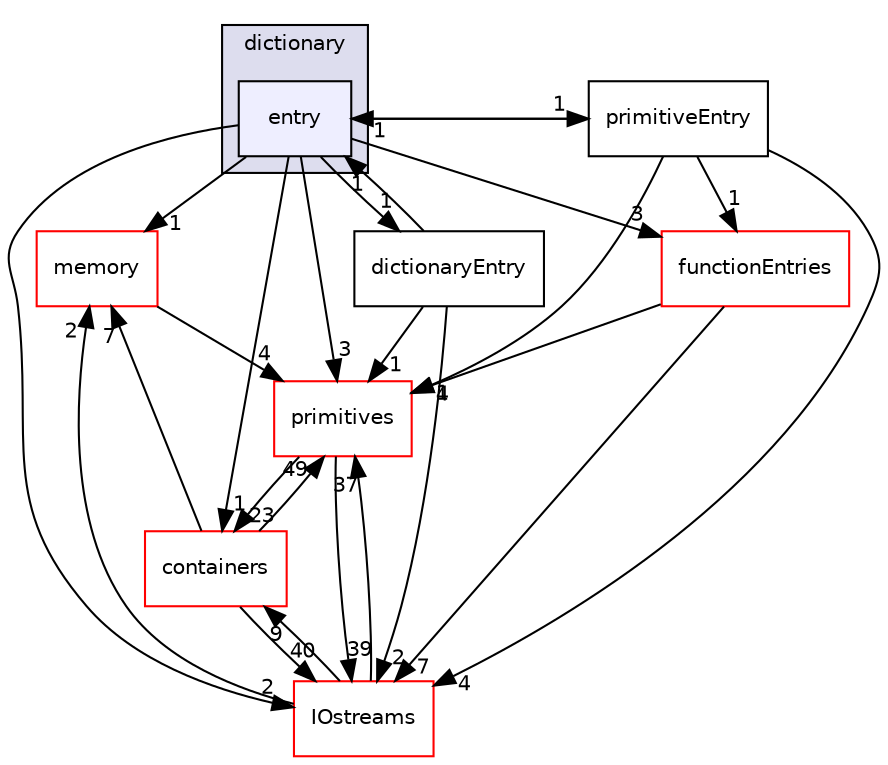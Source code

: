 digraph "src/OpenFOAM/db/dictionary/entry" {
  bgcolor=transparent;
  compound=true
  node [ fontsize="10", fontname="Helvetica"];
  edge [ labelfontsize="10", labelfontname="Helvetica"];
  subgraph clusterdir_43e4f3d5f4ba74ef6e29186317ac2bae {
    graph [ bgcolor="#ddddee", pencolor="black", label="dictionary" fontname="Helvetica", fontsize="10", URL="dir_43e4f3d5f4ba74ef6e29186317ac2bae.html"]
  dir_921060969b2ec46ffd0fdd6e3b1e6f93 [shape=box, label="entry", style="filled", fillcolor="#eeeeff", pencolor="black", URL="dir_921060969b2ec46ffd0fdd6e3b1e6f93.html"];
  }
  dir_385a22dcc2f7120acb0f1a7a832b3b8d [shape=box label="memory" color="red" URL="dir_385a22dcc2f7120acb0f1a7a832b3b8d.html"];
  dir_ed941fe9052e18fa030c964648f4c994 [shape=box label="dictionaryEntry" URL="dir_ed941fe9052e18fa030c964648f4c994.html"];
  dir_19d0872053bde092be81d7fe3f56cbf7 [shape=box label="containers" color="red" URL="dir_19d0872053bde092be81d7fe3f56cbf7.html"];
  dir_d8be81f29ca3bc4b2de0ac4c3ba8675d [shape=box label="primitiveEntry" URL="dir_d8be81f29ca3bc4b2de0ac4c3ba8675d.html"];
  dir_466e4f5b4cc1582939ab4ceba36098d8 [shape=box label="IOstreams" color="red" URL="dir_466e4f5b4cc1582939ab4ceba36098d8.html"];
  dir_3e50f45338116b169052b428016851aa [shape=box label="primitives" color="red" URL="dir_3e50f45338116b169052b428016851aa.html"];
  dir_02d80f093374efbc333e223ddfd028a9 [shape=box label="functionEntries" color="red" URL="dir_02d80f093374efbc333e223ddfd028a9.html"];
  dir_921060969b2ec46ffd0fdd6e3b1e6f93->dir_385a22dcc2f7120acb0f1a7a832b3b8d [headlabel="1", labeldistance=1.5 headhref="dir_001958_002221.html"];
  dir_921060969b2ec46ffd0fdd6e3b1e6f93->dir_ed941fe9052e18fa030c964648f4c994 [headlabel="1", labeldistance=1.5 headhref="dir_001958_001957.html"];
  dir_921060969b2ec46ffd0fdd6e3b1e6f93->dir_19d0872053bde092be81d7fe3f56cbf7 [headlabel="1", labeldistance=1.5 headhref="dir_001958_001902.html"];
  dir_921060969b2ec46ffd0fdd6e3b1e6f93->dir_d8be81f29ca3bc4b2de0ac4c3ba8675d [headlabel="1", labeldistance=1.5 headhref="dir_001958_001968.html"];
  dir_921060969b2ec46ffd0fdd6e3b1e6f93->dir_466e4f5b4cc1582939ab4ceba36098d8 [headlabel="2", labeldistance=1.5 headhref="dir_001958_001992.html"];
  dir_921060969b2ec46ffd0fdd6e3b1e6f93->dir_3e50f45338116b169052b428016851aa [headlabel="3", labeldistance=1.5 headhref="dir_001958_002325.html"];
  dir_921060969b2ec46ffd0fdd6e3b1e6f93->dir_02d80f093374efbc333e223ddfd028a9 [headlabel="3", labeldistance=1.5 headhref="dir_001958_001959.html"];
  dir_385a22dcc2f7120acb0f1a7a832b3b8d->dir_3e50f45338116b169052b428016851aa [headlabel="4", labeldistance=1.5 headhref="dir_002221_002325.html"];
  dir_ed941fe9052e18fa030c964648f4c994->dir_921060969b2ec46ffd0fdd6e3b1e6f93 [headlabel="1", labeldistance=1.5 headhref="dir_001957_001958.html"];
  dir_ed941fe9052e18fa030c964648f4c994->dir_466e4f5b4cc1582939ab4ceba36098d8 [headlabel="2", labeldistance=1.5 headhref="dir_001957_001992.html"];
  dir_ed941fe9052e18fa030c964648f4c994->dir_3e50f45338116b169052b428016851aa [headlabel="1", labeldistance=1.5 headhref="dir_001957_002325.html"];
  dir_19d0872053bde092be81d7fe3f56cbf7->dir_385a22dcc2f7120acb0f1a7a832b3b8d [headlabel="7", labeldistance=1.5 headhref="dir_001902_002221.html"];
  dir_19d0872053bde092be81d7fe3f56cbf7->dir_466e4f5b4cc1582939ab4ceba36098d8 [headlabel="40", labeldistance=1.5 headhref="dir_001902_001992.html"];
  dir_19d0872053bde092be81d7fe3f56cbf7->dir_3e50f45338116b169052b428016851aa [headlabel="49", labeldistance=1.5 headhref="dir_001902_002325.html"];
  dir_d8be81f29ca3bc4b2de0ac4c3ba8675d->dir_921060969b2ec46ffd0fdd6e3b1e6f93 [headlabel="1", labeldistance=1.5 headhref="dir_001968_001958.html"];
  dir_d8be81f29ca3bc4b2de0ac4c3ba8675d->dir_466e4f5b4cc1582939ab4ceba36098d8 [headlabel="4", labeldistance=1.5 headhref="dir_001968_001992.html"];
  dir_d8be81f29ca3bc4b2de0ac4c3ba8675d->dir_3e50f45338116b169052b428016851aa [headlabel="1", labeldistance=1.5 headhref="dir_001968_002325.html"];
  dir_d8be81f29ca3bc4b2de0ac4c3ba8675d->dir_02d80f093374efbc333e223ddfd028a9 [headlabel="1", labeldistance=1.5 headhref="dir_001968_001959.html"];
  dir_466e4f5b4cc1582939ab4ceba36098d8->dir_385a22dcc2f7120acb0f1a7a832b3b8d [headlabel="2", labeldistance=1.5 headhref="dir_001992_002221.html"];
  dir_466e4f5b4cc1582939ab4ceba36098d8->dir_19d0872053bde092be81d7fe3f56cbf7 [headlabel="9", labeldistance=1.5 headhref="dir_001992_001902.html"];
  dir_466e4f5b4cc1582939ab4ceba36098d8->dir_3e50f45338116b169052b428016851aa [headlabel="37", labeldistance=1.5 headhref="dir_001992_002325.html"];
  dir_3e50f45338116b169052b428016851aa->dir_19d0872053bde092be81d7fe3f56cbf7 [headlabel="23", labeldistance=1.5 headhref="dir_002325_001902.html"];
  dir_3e50f45338116b169052b428016851aa->dir_466e4f5b4cc1582939ab4ceba36098d8 [headlabel="39", labeldistance=1.5 headhref="dir_002325_001992.html"];
  dir_02d80f093374efbc333e223ddfd028a9->dir_466e4f5b4cc1582939ab4ceba36098d8 [headlabel="7", labeldistance=1.5 headhref="dir_001959_001992.html"];
  dir_02d80f093374efbc333e223ddfd028a9->dir_3e50f45338116b169052b428016851aa [headlabel="4", labeldistance=1.5 headhref="dir_001959_002325.html"];
}

